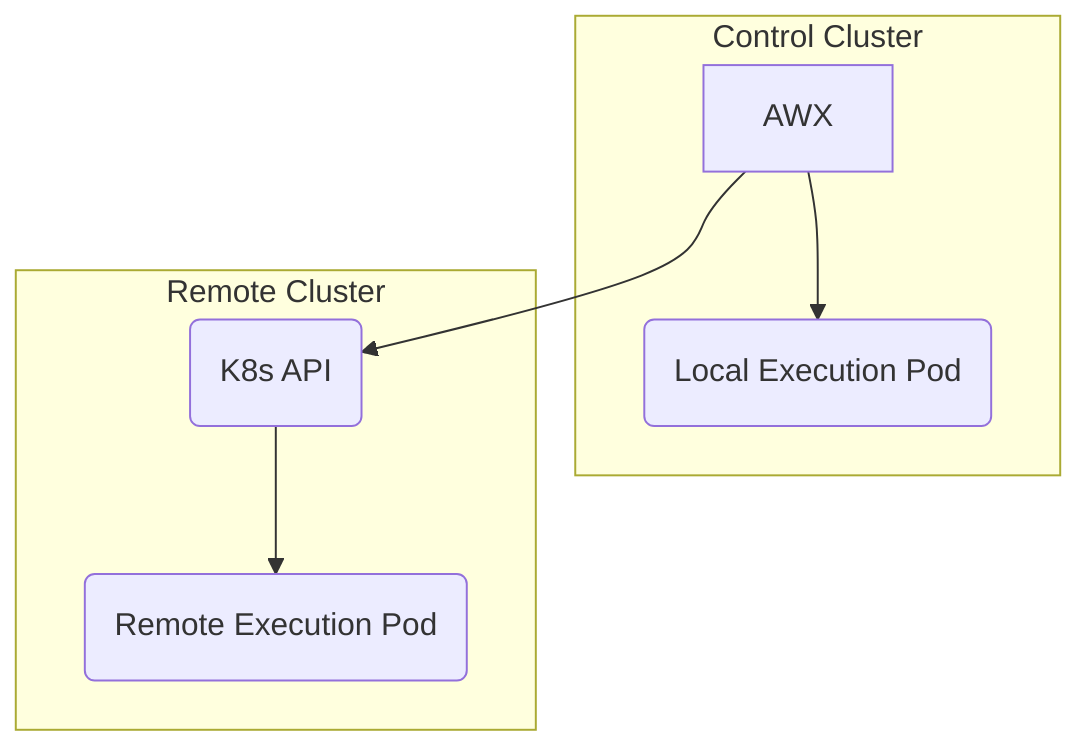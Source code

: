 flowchart TB
    subgraph "Control Cluster"    
    AWX-->LocalPod(Local Execution Pod)
    end

    AWX-->API
    subgraph "Remote Cluster"
    API(K8s API)-->RemotePod(Remote Execution Pod)
    end